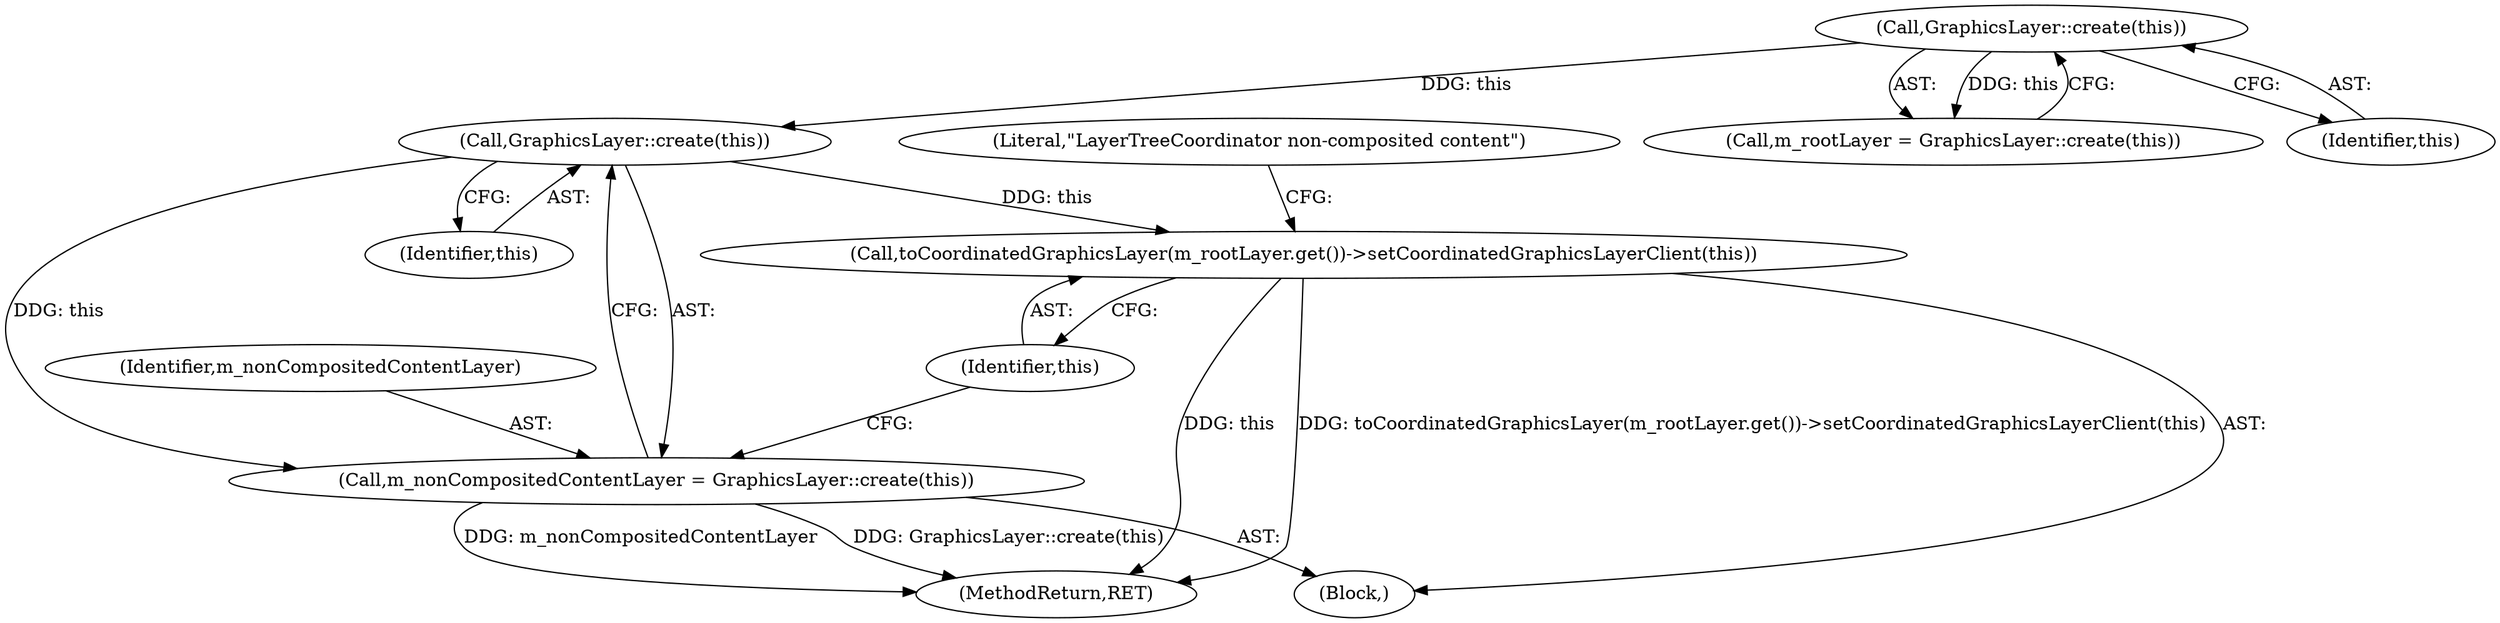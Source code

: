 digraph "0_Chrome_d31f450c723ba46b53c1762e51188557447d85fd@API" {
"1000127" [label="(Call,GraphicsLayer::create(this))"];
"1000105" [label="(Call,GraphicsLayer::create(this))"];
"1000125" [label="(Call,m_nonCompositedContentLayer = GraphicsLayer::create(this))"];
"1000129" [label="(Call,toCoordinatedGraphicsLayer(m_rootLayer.get())->setCoordinatedGraphicsLayerClient(this))"];
"1000127" [label="(Call,GraphicsLayer::create(this))"];
"1000129" [label="(Call,toCoordinatedGraphicsLayer(m_rootLayer.get())->setCoordinatedGraphicsLayerClient(this))"];
"1000132" [label="(Literal,\"LayerTreeCoordinator non-composited content\")"];
"1000130" [label="(Identifier,this)"];
"1000128" [label="(Identifier,this)"];
"1000105" [label="(Call,GraphicsLayer::create(this))"];
"1000143" [label="(MethodReturn,RET)"];
"1000126" [label="(Identifier,m_nonCompositedContentLayer)"];
"1000103" [label="(Call,m_rootLayer = GraphicsLayer::create(this))"];
"1000102" [label="(Block,)"];
"1000125" [label="(Call,m_nonCompositedContentLayer = GraphicsLayer::create(this))"];
"1000106" [label="(Identifier,this)"];
"1000127" -> "1000125"  [label="AST: "];
"1000127" -> "1000128"  [label="CFG: "];
"1000128" -> "1000127"  [label="AST: "];
"1000125" -> "1000127"  [label="CFG: "];
"1000127" -> "1000125"  [label="DDG: this"];
"1000105" -> "1000127"  [label="DDG: this"];
"1000127" -> "1000129"  [label="DDG: this"];
"1000105" -> "1000103"  [label="AST: "];
"1000105" -> "1000106"  [label="CFG: "];
"1000106" -> "1000105"  [label="AST: "];
"1000103" -> "1000105"  [label="CFG: "];
"1000105" -> "1000103"  [label="DDG: this"];
"1000125" -> "1000102"  [label="AST: "];
"1000126" -> "1000125"  [label="AST: "];
"1000130" -> "1000125"  [label="CFG: "];
"1000125" -> "1000143"  [label="DDG: GraphicsLayer::create(this)"];
"1000125" -> "1000143"  [label="DDG: m_nonCompositedContentLayer"];
"1000129" -> "1000102"  [label="AST: "];
"1000129" -> "1000130"  [label="CFG: "];
"1000130" -> "1000129"  [label="AST: "];
"1000132" -> "1000129"  [label="CFG: "];
"1000129" -> "1000143"  [label="DDG: this"];
"1000129" -> "1000143"  [label="DDG: toCoordinatedGraphicsLayer(m_rootLayer.get())->setCoordinatedGraphicsLayerClient(this)"];
}
